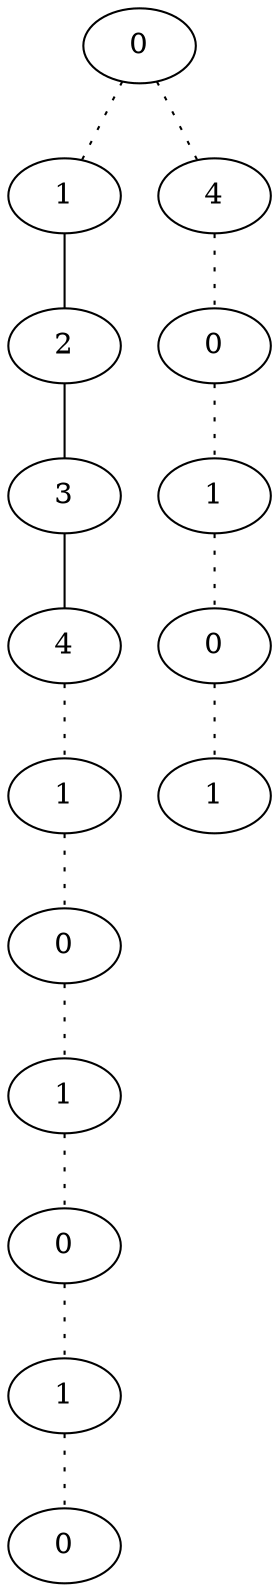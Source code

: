 graph {
a0[label=0];
a1[label=1];
a2[label=2];
a3[label=3];
a4[label=4];
a5[label=1];
a6[label=0];
a7[label=1];
a8[label=0];
a9[label=1];
a10[label=0];
a11[label=4];
a12[label=0];
a13[label=1];
a14[label=0];
a15[label=1];
a0 -- a1 [style=dotted];
a0 -- a11 [style=dotted];
a1 -- a2;
a2 -- a3;
a3 -- a4;
a4 -- a5 [style=dotted];
a5 -- a6 [style=dotted];
a6 -- a7 [style=dotted];
a7 -- a8 [style=dotted];
a8 -- a9 [style=dotted];
a9 -- a10 [style=dotted];
a11 -- a12 [style=dotted];
a12 -- a13 [style=dotted];
a13 -- a14 [style=dotted];
a14 -- a15 [style=dotted];
}
